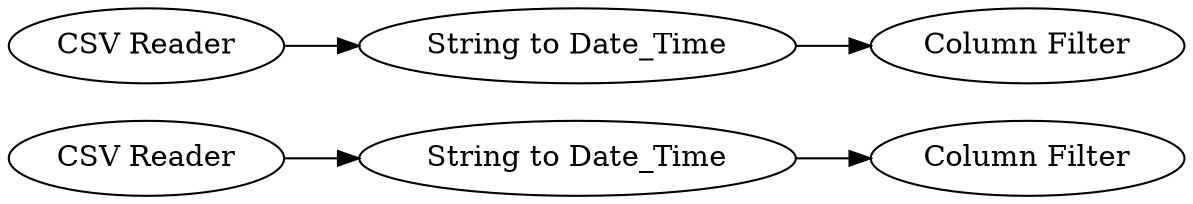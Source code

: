 digraph {
	1 [label="CSV Reader"]
	2 [label="CSV Reader"]
	3 [label="String to Date_Time"]
	4 [label="String to Date_Time"]
	5 [label="Column Filter"]
	6 [label="Column Filter"]
	1 -> 4
	2 -> 3
	3 -> 5
	4 -> 6
	rankdir=LR
}
